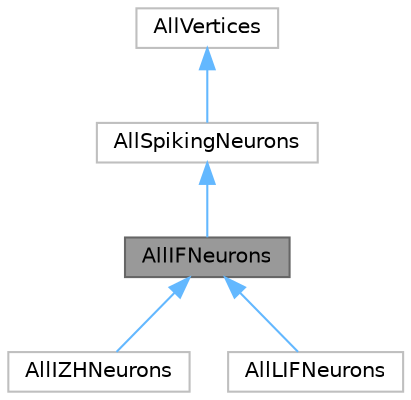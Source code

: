 digraph "AllIFNeurons"
{
 // LATEX_PDF_SIZE
  bgcolor="transparent";
  edge [fontname=Helvetica,fontsize=10,labelfontname=Helvetica,labelfontsize=10];
  node [fontname=Helvetica,fontsize=10,shape=box,height=0.2,width=0.4];
  Node1 [id="Node000001",label="AllIFNeurons",height=0.2,width=0.4,color="gray40", fillcolor="grey60", style="filled", fontcolor="black",tooltip=" "];
  Node2 -> Node1 [id="edge1_Node000001_Node000002",dir="back",color="steelblue1",style="solid",tooltip=" "];
  Node2 [id="Node000002",label="AllSpikingNeurons",height=0.2,width=0.4,color="grey75", fillcolor="white", style="filled",URL="$class_all_spiking_neurons.html",tooltip=" "];
  Node3 -> Node2 [id="edge2_Node000002_Node000003",dir="back",color="steelblue1",style="solid",tooltip=" "];
  Node3 [id="Node000003",label="AllVertices",height=0.2,width=0.4,color="grey75", fillcolor="white", style="filled",URL="$class_all_vertices.html",tooltip=" "];
  Node1 -> Node4 [id="edge3_Node000001_Node000004",dir="back",color="steelblue1",style="solid",tooltip=" "];
  Node4 [id="Node000004",label="AllIZHNeurons",height=0.2,width=0.4,color="grey75", fillcolor="white", style="filled",URL="$class_all_i_z_h_neurons.html",tooltip=" "];
  Node1 -> Node5 [id="edge4_Node000001_Node000005",dir="back",color="steelblue1",style="solid",tooltip=" "];
  Node5 [id="Node000005",label="AllLIFNeurons",height=0.2,width=0.4,color="grey75", fillcolor="white", style="filled",URL="$class_all_l_i_f_neurons.html",tooltip=" "];
}
